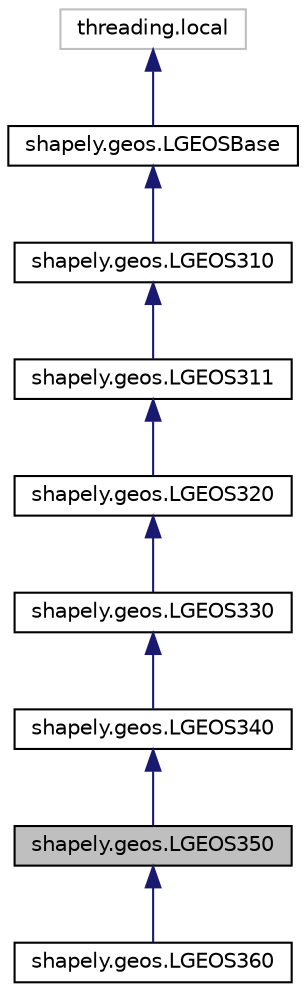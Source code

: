 digraph "shapely.geos.LGEOS350"
{
 // LATEX_PDF_SIZE
  edge [fontname="Helvetica",fontsize="10",labelfontname="Helvetica",labelfontsize="10"];
  node [fontname="Helvetica",fontsize="10",shape=record];
  Node1 [label="shapely.geos.LGEOS350",height=0.2,width=0.4,color="black", fillcolor="grey75", style="filled", fontcolor="black",tooltip=" "];
  Node2 -> Node1 [dir="back",color="midnightblue",fontsize="10",style="solid",fontname="Helvetica"];
  Node2 [label="shapely.geos.LGEOS340",height=0.2,width=0.4,color="black", fillcolor="white", style="filled",URL="$d8/db5/classshapely_1_1geos_1_1_l_g_e_o_s340.html",tooltip=" "];
  Node3 -> Node2 [dir="back",color="midnightblue",fontsize="10",style="solid",fontname="Helvetica"];
  Node3 [label="shapely.geos.LGEOS330",height=0.2,width=0.4,color="black", fillcolor="white", style="filled",URL="$db/dfd/classshapely_1_1geos_1_1_l_g_e_o_s330.html",tooltip=" "];
  Node4 -> Node3 [dir="back",color="midnightblue",fontsize="10",style="solid",fontname="Helvetica"];
  Node4 [label="shapely.geos.LGEOS320",height=0.2,width=0.4,color="black", fillcolor="white", style="filled",URL="$dc/d99/classshapely_1_1geos_1_1_l_g_e_o_s320.html",tooltip=" "];
  Node5 -> Node4 [dir="back",color="midnightblue",fontsize="10",style="solid",fontname="Helvetica"];
  Node5 [label="shapely.geos.LGEOS311",height=0.2,width=0.4,color="black", fillcolor="white", style="filled",URL="$d5/dca/classshapely_1_1geos_1_1_l_g_e_o_s311.html",tooltip=" "];
  Node6 -> Node5 [dir="back",color="midnightblue",fontsize="10",style="solid",fontname="Helvetica"];
  Node6 [label="shapely.geos.LGEOS310",height=0.2,width=0.4,color="black", fillcolor="white", style="filled",URL="$d0/def/classshapely_1_1geos_1_1_l_g_e_o_s310.html",tooltip=" "];
  Node7 -> Node6 [dir="back",color="midnightblue",fontsize="10",style="solid",fontname="Helvetica"];
  Node7 [label="shapely.geos.LGEOSBase",height=0.2,width=0.4,color="black", fillcolor="white", style="filled",URL="$d3/d01/classshapely_1_1geos_1_1_l_g_e_o_s_base.html",tooltip=" "];
  Node8 -> Node7 [dir="back",color="midnightblue",fontsize="10",style="solid",fontname="Helvetica"];
  Node8 [label="threading.local",height=0.2,width=0.4,color="grey75", fillcolor="white", style="filled",tooltip=" "];
  Node1 -> Node9 [dir="back",color="midnightblue",fontsize="10",style="solid",fontname="Helvetica"];
  Node9 [label="shapely.geos.LGEOS360",height=0.2,width=0.4,color="black", fillcolor="white", style="filled",URL="$da/d3b/classshapely_1_1geos_1_1_l_g_e_o_s360.html",tooltip=" "];
}
